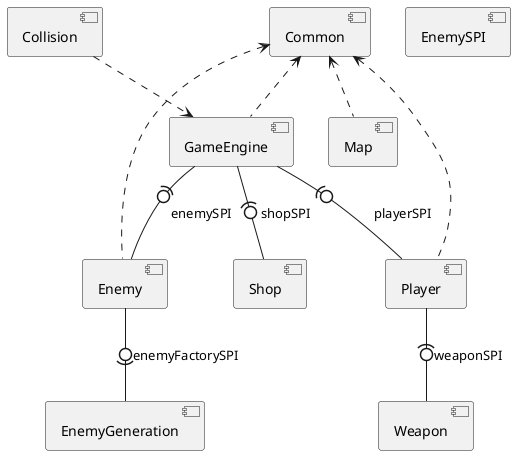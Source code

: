 @startuml
'https://plantuml.com/component-diagram

[Player]
[Enemy]
[EnemyGeneration]
[GameEngine]
[Map]
[Collision]
[Weapon]
[Shop]
[Common]
[EnemySPI]


[Collision] ..> [GameEngine]
[Player] -(0- [Weapon] : "weaponSPI"
[Common] <.. [Player]
[Common] <.. [Enemy]
[Common] <.. [Map]
[GameEngine] -(0- [Shop] : "shopSPI"
[Common] <.. [GameEngine]
[Enemy] -0)- [EnemyGeneration] :"enemyFactorySPI"
[GameEngine] -(0- [Enemy] : "enemySPI"
[GameEngine] -(0- [Player] : "playerSPI"
/'note bottom of [EnemyGeneration]: Which one eats which
note right of [Common]: Are the lolipop notaions pointing the right way? \n
'/
@enduml